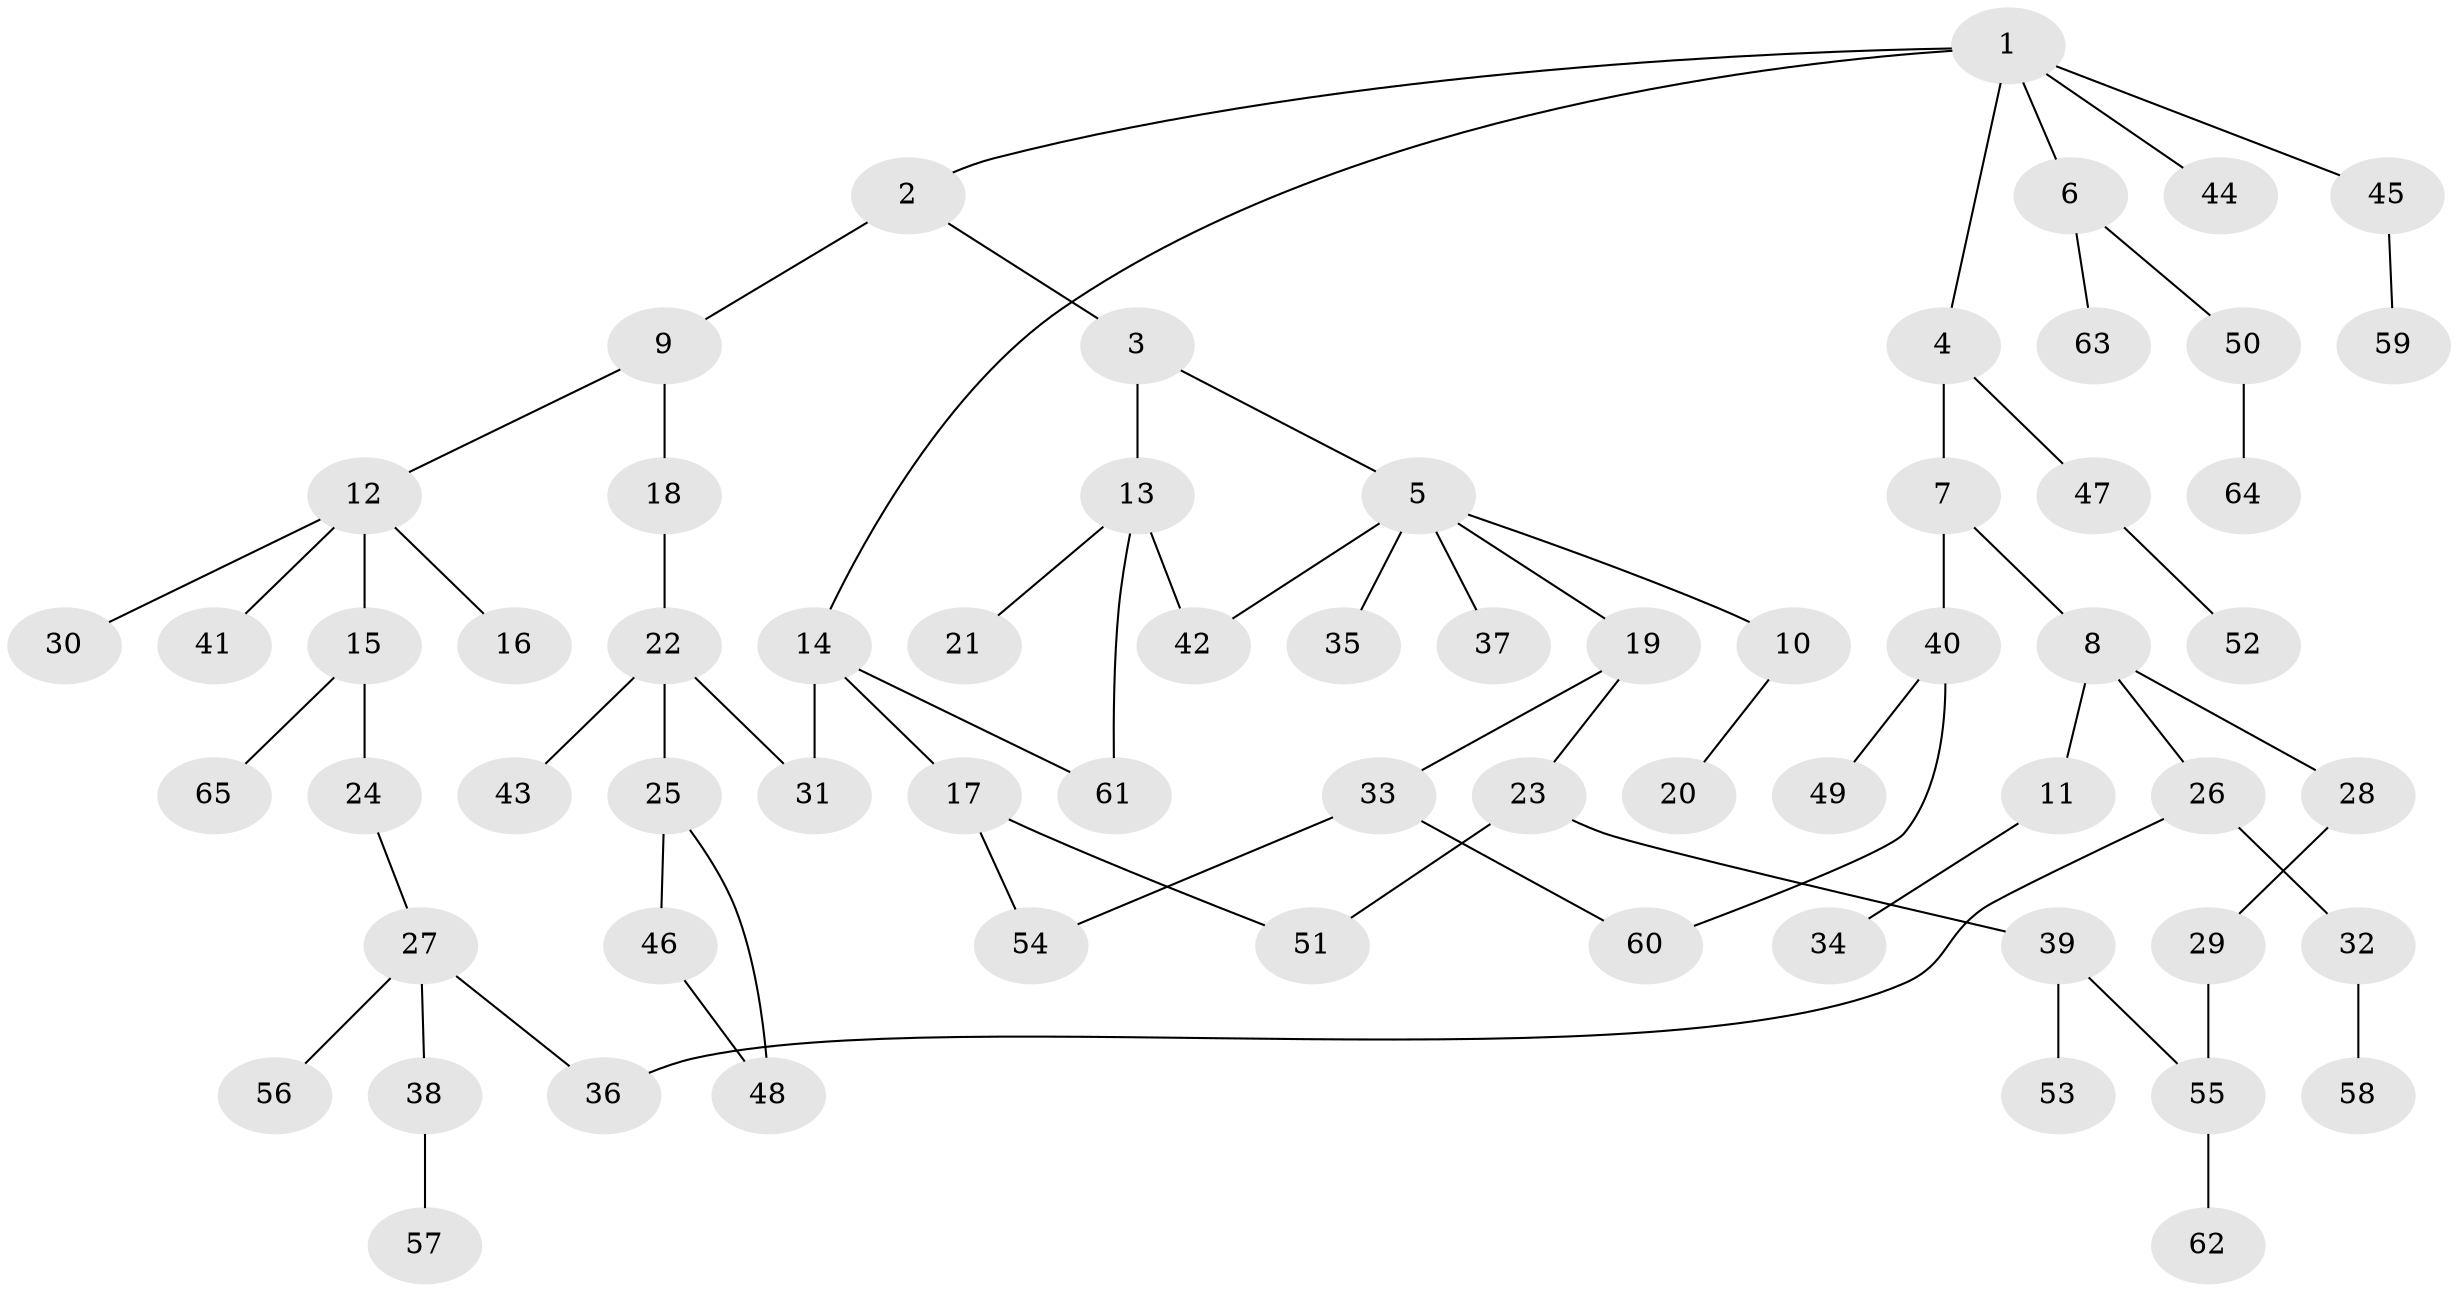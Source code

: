 // Generated by graph-tools (version 1.1) at 2025/10/02/27/25 16:10:52]
// undirected, 65 vertices, 73 edges
graph export_dot {
graph [start="1"]
  node [color=gray90,style=filled];
  1;
  2;
  3;
  4;
  5;
  6;
  7;
  8;
  9;
  10;
  11;
  12;
  13;
  14;
  15;
  16;
  17;
  18;
  19;
  20;
  21;
  22;
  23;
  24;
  25;
  26;
  27;
  28;
  29;
  30;
  31;
  32;
  33;
  34;
  35;
  36;
  37;
  38;
  39;
  40;
  41;
  42;
  43;
  44;
  45;
  46;
  47;
  48;
  49;
  50;
  51;
  52;
  53;
  54;
  55;
  56;
  57;
  58;
  59;
  60;
  61;
  62;
  63;
  64;
  65;
  1 -- 2;
  1 -- 4;
  1 -- 6;
  1 -- 14;
  1 -- 44;
  1 -- 45;
  2 -- 3;
  2 -- 9;
  3 -- 5;
  3 -- 13;
  4 -- 7;
  4 -- 47;
  5 -- 10;
  5 -- 19;
  5 -- 35;
  5 -- 37;
  5 -- 42;
  6 -- 50;
  6 -- 63;
  7 -- 8;
  7 -- 40;
  8 -- 11;
  8 -- 26;
  8 -- 28;
  9 -- 12;
  9 -- 18;
  10 -- 20;
  11 -- 34;
  12 -- 15;
  12 -- 16;
  12 -- 30;
  12 -- 41;
  13 -- 21;
  13 -- 42;
  13 -- 61;
  14 -- 17;
  14 -- 61;
  14 -- 31;
  15 -- 24;
  15 -- 65;
  17 -- 51;
  17 -- 54;
  18 -- 22;
  19 -- 23;
  19 -- 33;
  22 -- 25;
  22 -- 31;
  22 -- 43;
  23 -- 39;
  23 -- 51;
  24 -- 27;
  25 -- 46;
  25 -- 48;
  26 -- 32;
  26 -- 36;
  27 -- 38;
  27 -- 56;
  27 -- 36;
  28 -- 29;
  29 -- 55;
  32 -- 58;
  33 -- 54;
  33 -- 60;
  38 -- 57;
  39 -- 53;
  39 -- 55;
  40 -- 49;
  40 -- 60;
  45 -- 59;
  46 -- 48;
  47 -- 52;
  50 -- 64;
  55 -- 62;
}
